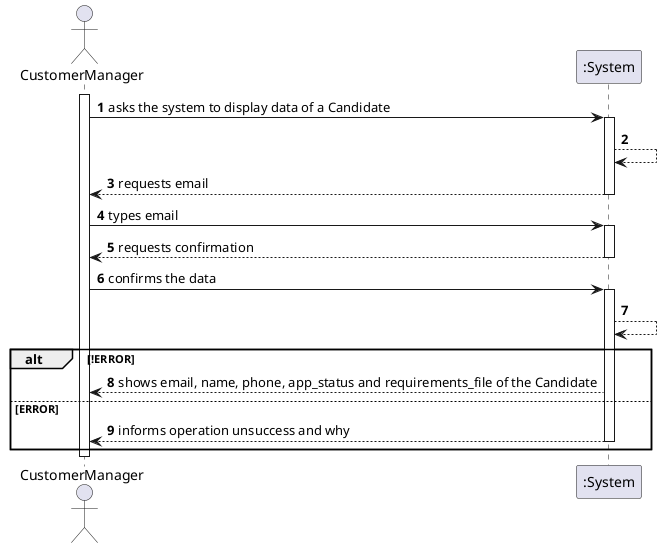 @startuml US1006_SSD

autonumber

actor CustomerManager as "CustomerManager"

activate CustomerManager

CustomerManager -> ":System" : asks the system to display data of a Candidate
activate ":System"
":System" --> ":System"

":System" --> CustomerManager : requests email
deactivate ":System"

CustomerManager -> ":System" : types email
activate ":System"

":System" --> CustomerManager : requests confirmation
deactivate ":System"

CustomerManager -> ":System" : confirms the data
activate ":System"
":System" --> ":System"
alt !ERROR
":System" --> CustomerManager : shows email, name, phone, app_status and requirements_file of the Candidate

else ERROR
":System" --> CustomerManager : informs operation unsuccess and why
deactivate ":System"
end alt


deactivate CustomerManager

@enduml